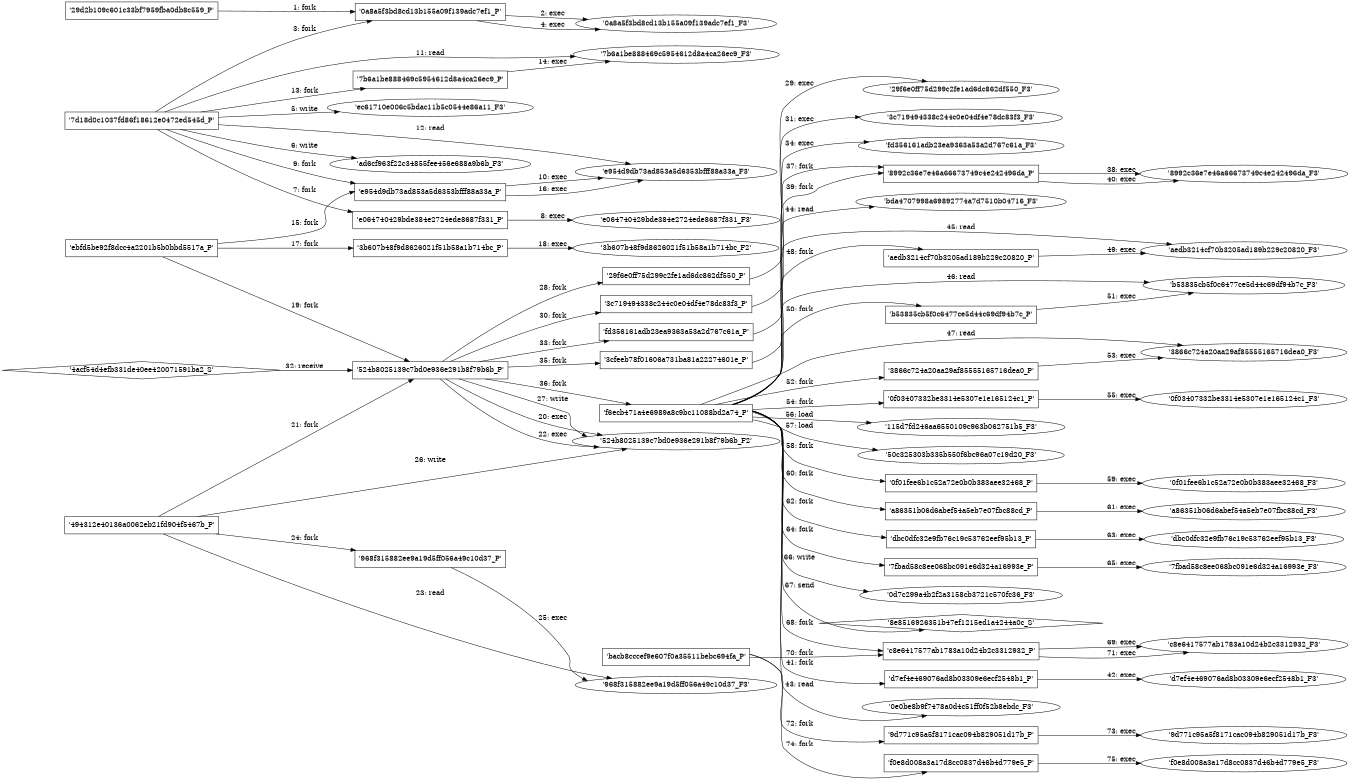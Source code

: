 digraph "D:\Learning\Paper\apt\基于CTI的攻击预警\Dataset\攻击图\ASGfromALLCTI\Old dog, new tricks - Analysing new RTF-based campaign distributing Agent Tesla, Loki with PyREbox.dot" {
rankdir="LR"
size="9"
fixedsize="false"
splines="true"
nodesep=0.3
ranksep=0
fontsize=10
overlap="scalexy"
engine= "neato"
	"'29d2b109c601c33bf7959fba0db8c559_P'" [node_type=Process shape=box]
	"'0a8a5f3bd8cd13b155a09f139adc7ef1_P'" [node_type=Process shape=box]
	"'29d2b109c601c33bf7959fba0db8c559_P'" -> "'0a8a5f3bd8cd13b155a09f139adc7ef1_P'" [label="1: fork"]
	"'0a8a5f3bd8cd13b155a09f139adc7ef1_P'" [node_type=Process shape=box]
	"'0a8a5f3bd8cd13b155a09f139adc7ef1_F3'" [node_type=File shape=ellipse]
	"'0a8a5f3bd8cd13b155a09f139adc7ef1_P'" -> "'0a8a5f3bd8cd13b155a09f139adc7ef1_F3'" [label="2: exec"]
	"'7d18d0c1037fd86f18612e0472ed545d_P'" [node_type=Process shape=box]
	"'0a8a5f3bd8cd13b155a09f139adc7ef1_P'" [node_type=Process shape=box]
	"'7d18d0c1037fd86f18612e0472ed545d_P'" -> "'0a8a5f3bd8cd13b155a09f139adc7ef1_P'" [label="3: fork"]
	"'0a8a5f3bd8cd13b155a09f139adc7ef1_P'" [node_type=Process shape=box]
	"'0a8a5f3bd8cd13b155a09f139adc7ef1_F3'" [node_type=File shape=ellipse]
	"'0a8a5f3bd8cd13b155a09f139adc7ef1_P'" -> "'0a8a5f3bd8cd13b155a09f139adc7ef1_F3'" [label="4: exec"]
	"'ec61710e006c5bdac11b5c0544e86a11_F3'" [node_type=file shape=ellipse]
	"'7d18d0c1037fd86f18612e0472ed545d_P'" [node_type=Process shape=box]
	"'7d18d0c1037fd86f18612e0472ed545d_P'" -> "'ec61710e006c5bdac11b5c0544e86a11_F3'" [label="5: write"]
	"'ad6cf963f22c34855fee456e688a9b6b_F3'" [node_type=file shape=ellipse]
	"'7d18d0c1037fd86f18612e0472ed545d_P'" [node_type=Process shape=box]
	"'7d18d0c1037fd86f18612e0472ed545d_P'" -> "'ad6cf963f22c34855fee456e688a9b6b_F3'" [label="6: write"]
	"'7d18d0c1037fd86f18612e0472ed545d_P'" [node_type=Process shape=box]
	"'e064740429bde384e2724ede8687f331_P'" [node_type=Process shape=box]
	"'7d18d0c1037fd86f18612e0472ed545d_P'" -> "'e064740429bde384e2724ede8687f331_P'" [label="7: fork"]
	"'e064740429bde384e2724ede8687f331_P'" [node_type=Process shape=box]
	"'e064740429bde384e2724ede8687f331_F3'" [node_type=File shape=ellipse]
	"'e064740429bde384e2724ede8687f331_P'" -> "'e064740429bde384e2724ede8687f331_F3'" [label="8: exec"]
	"'7d18d0c1037fd86f18612e0472ed545d_P'" [node_type=Process shape=box]
	"'e954d9db73ad853a5d6353bfff88a33a_P'" [node_type=Process shape=box]
	"'7d18d0c1037fd86f18612e0472ed545d_P'" -> "'e954d9db73ad853a5d6353bfff88a33a_P'" [label="9: fork"]
	"'e954d9db73ad853a5d6353bfff88a33a_P'" [node_type=Process shape=box]
	"'e954d9db73ad853a5d6353bfff88a33a_F3'" [node_type=File shape=ellipse]
	"'e954d9db73ad853a5d6353bfff88a33a_P'" -> "'e954d9db73ad853a5d6353bfff88a33a_F3'" [label="10: exec"]
	"'7b6a1be888469c5954612d8a4ca26ec9_F3'" [node_type=file shape=ellipse]
	"'7d18d0c1037fd86f18612e0472ed545d_P'" [node_type=Process shape=box]
	"'7d18d0c1037fd86f18612e0472ed545d_P'" -> "'7b6a1be888469c5954612d8a4ca26ec9_F3'" [label="11: read"]
	"'e954d9db73ad853a5d6353bfff88a33a_F3'" [node_type=file shape=ellipse]
	"'7d18d0c1037fd86f18612e0472ed545d_P'" [node_type=Process shape=box]
	"'7d18d0c1037fd86f18612e0472ed545d_P'" -> "'e954d9db73ad853a5d6353bfff88a33a_F3'" [label="12: read"]
	"'7d18d0c1037fd86f18612e0472ed545d_P'" [node_type=Process shape=box]
	"'7b6a1be888469c5954612d8a4ca26ec9_P'" [node_type=Process shape=box]
	"'7d18d0c1037fd86f18612e0472ed545d_P'" -> "'7b6a1be888469c5954612d8a4ca26ec9_P'" [label="13: fork"]
	"'7b6a1be888469c5954612d8a4ca26ec9_P'" [node_type=Process shape=box]
	"'7b6a1be888469c5954612d8a4ca26ec9_F3'" [node_type=File shape=ellipse]
	"'7b6a1be888469c5954612d8a4ca26ec9_P'" -> "'7b6a1be888469c5954612d8a4ca26ec9_F3'" [label="14: exec"]
	"'ebfd5be92f8dcc4a2201b5b0bbd5517a_P'" [node_type=Process shape=box]
	"'e954d9db73ad853a5d6353bfff88a33a_P'" [node_type=Process shape=box]
	"'ebfd5be92f8dcc4a2201b5b0bbd5517a_P'" -> "'e954d9db73ad853a5d6353bfff88a33a_P'" [label="15: fork"]
	"'e954d9db73ad853a5d6353bfff88a33a_P'" [node_type=Process shape=box]
	"'e954d9db73ad853a5d6353bfff88a33a_F3'" [node_type=File shape=ellipse]
	"'e954d9db73ad853a5d6353bfff88a33a_P'" -> "'e954d9db73ad853a5d6353bfff88a33a_F3'" [label="16: exec"]
	"'ebfd5be92f8dcc4a2201b5b0bbd5517a_P'" [node_type=Process shape=box]
	"'3b607b48f9d8626021f51b58a1b714bc_P'" [node_type=Process shape=box]
	"'ebfd5be92f8dcc4a2201b5b0bbd5517a_P'" -> "'3b607b48f9d8626021f51b58a1b714bc_P'" [label="17: fork"]
	"'3b607b48f9d8626021f51b58a1b714bc_P'" [node_type=Process shape=box]
	"'3b607b48f9d8626021f51b58a1b714bc_F2'" [node_type=File shape=ellipse]
	"'3b607b48f9d8626021f51b58a1b714bc_P'" -> "'3b607b48f9d8626021f51b58a1b714bc_F2'" [label="18: exec"]
	"'ebfd5be92f8dcc4a2201b5b0bbd5517a_P'" [node_type=Process shape=box]
	"'524b8025139c7bd0e936e291b8f79b6b_P'" [node_type=Process shape=box]
	"'ebfd5be92f8dcc4a2201b5b0bbd5517a_P'" -> "'524b8025139c7bd0e936e291b8f79b6b_P'" [label="19: fork"]
	"'524b8025139c7bd0e936e291b8f79b6b_P'" [node_type=Process shape=box]
	"'524b8025139c7bd0e936e291b8f79b6b_F2'" [node_type=File shape=ellipse]
	"'524b8025139c7bd0e936e291b8f79b6b_P'" -> "'524b8025139c7bd0e936e291b8f79b6b_F2'" [label="20: exec"]
	"'494312e40136a0062eb21fd904f5467b_P'" [node_type=Process shape=box]
	"'524b8025139c7bd0e936e291b8f79b6b_P'" [node_type=Process shape=box]
	"'494312e40136a0062eb21fd904f5467b_P'" -> "'524b8025139c7bd0e936e291b8f79b6b_P'" [label="21: fork"]
	"'524b8025139c7bd0e936e291b8f79b6b_P'" [node_type=Process shape=box]
	"'524b8025139c7bd0e936e291b8f79b6b_F2'" [node_type=File shape=ellipse]
	"'524b8025139c7bd0e936e291b8f79b6b_P'" -> "'524b8025139c7bd0e936e291b8f79b6b_F2'" [label="22: exec"]
	"'968f315882ee9a19d5ff056a49c10d37_F3'" [node_type=file shape=ellipse]
	"'494312e40136a0062eb21fd904f5467b_P'" [node_type=Process shape=box]
	"'494312e40136a0062eb21fd904f5467b_P'" -> "'968f315882ee9a19d5ff056a49c10d37_F3'" [label="23: read"]
	"'494312e40136a0062eb21fd904f5467b_P'" [node_type=Process shape=box]
	"'968f315882ee9a19d5ff056a49c10d37_P'" [node_type=Process shape=box]
	"'494312e40136a0062eb21fd904f5467b_P'" -> "'968f315882ee9a19d5ff056a49c10d37_P'" [label="24: fork"]
	"'968f315882ee9a19d5ff056a49c10d37_P'" [node_type=Process shape=box]
	"'968f315882ee9a19d5ff056a49c10d37_F3'" [node_type=File shape=ellipse]
	"'968f315882ee9a19d5ff056a49c10d37_P'" -> "'968f315882ee9a19d5ff056a49c10d37_F3'" [label="25: exec"]
	"'524b8025139c7bd0e936e291b8f79b6b_F2'" [node_type=file shape=ellipse]
	"'494312e40136a0062eb21fd904f5467b_P'" [node_type=Process shape=box]
	"'494312e40136a0062eb21fd904f5467b_P'" -> "'524b8025139c7bd0e936e291b8f79b6b_F2'" [label="26: write"]
	"'524b8025139c7bd0e936e291b8f79b6b_F2'" [node_type=file shape=ellipse]
	"'524b8025139c7bd0e936e291b8f79b6b_P'" [node_type=Process shape=box]
	"'524b8025139c7bd0e936e291b8f79b6b_P'" -> "'524b8025139c7bd0e936e291b8f79b6b_F2'" [label="27: write"]
	"'524b8025139c7bd0e936e291b8f79b6b_P'" [node_type=Process shape=box]
	"'29f6e0ff75d299c2fe1ad6dc862df550_P'" [node_type=Process shape=box]
	"'524b8025139c7bd0e936e291b8f79b6b_P'" -> "'29f6e0ff75d299c2fe1ad6dc862df550_P'" [label="28: fork"]
	"'29f6e0ff75d299c2fe1ad6dc862df550_P'" [node_type=Process shape=box]
	"'29f6e0ff75d299c2fe1ad6dc862df550_F3'" [node_type=File shape=ellipse]
	"'29f6e0ff75d299c2fe1ad6dc862df550_P'" -> "'29f6e0ff75d299c2fe1ad6dc862df550_F3'" [label="29: exec"]
	"'524b8025139c7bd0e936e291b8f79b6b_P'" [node_type=Process shape=box]
	"'3c719494338c244c0e04df4e78dc83f3_P'" [node_type=Process shape=box]
	"'524b8025139c7bd0e936e291b8f79b6b_P'" -> "'3c719494338c244c0e04df4e78dc83f3_P'" [label="30: fork"]
	"'3c719494338c244c0e04df4e78dc83f3_P'" [node_type=Process shape=box]
	"'3c719494338c244c0e04df4e78dc83f3_F3'" [node_type=File shape=ellipse]
	"'3c719494338c244c0e04df4e78dc83f3_P'" -> "'3c719494338c244c0e04df4e78dc83f3_F3'" [label="31: exec"]
	"'524b8025139c7bd0e936e291b8f79b6b_P'" [node_type=Process shape=box]
	"'4acf54d4efb331de40ee420071591ba2_S'" [node_type=Socket shape=diamond]
	"'4acf54d4efb331de40ee420071591ba2_S'" -> "'524b8025139c7bd0e936e291b8f79b6b_P'" [label="32: receive"]
	"'524b8025139c7bd0e936e291b8f79b6b_P'" [node_type=Process shape=box]
	"'fd356161adb23ea9363a53a2d767c61a_P'" [node_type=Process shape=box]
	"'524b8025139c7bd0e936e291b8f79b6b_P'" -> "'fd356161adb23ea9363a53a2d767c61a_P'" [label="33: fork"]
	"'fd356161adb23ea9363a53a2d767c61a_P'" [node_type=Process shape=box]
	"'fd356161adb23ea9363a53a2d767c61a_F3'" [node_type=File shape=ellipse]
	"'fd356161adb23ea9363a53a2d767c61a_P'" -> "'fd356161adb23ea9363a53a2d767c61a_F3'" [label="34: exec"]
	"'524b8025139c7bd0e936e291b8f79b6b_P'" [node_type=Process shape=box]
	"'3cfeeb78f01606a731ba81a22274601e_P'" [node_type=Process shape=box]
	"'524b8025139c7bd0e936e291b8f79b6b_P'" -> "'3cfeeb78f01606a731ba81a22274601e_P'" [label="35: fork"]
	"'524b8025139c7bd0e936e291b8f79b6b_P'" [node_type=Process shape=box]
	"'f6ecb471a4e6989a8c9bc11088bd2a74_P'" [node_type=Process shape=box]
	"'524b8025139c7bd0e936e291b8f79b6b_P'" -> "'f6ecb471a4e6989a8c9bc11088bd2a74_P'" [label="36: fork"]
	"'3cfeeb78f01606a731ba81a22274601e_P'" [node_type=Process shape=box]
	"'8992c36e7e46a66673749c4e242496da_P'" [node_type=Process shape=box]
	"'3cfeeb78f01606a731ba81a22274601e_P'" -> "'8992c36e7e46a66673749c4e242496da_P'" [label="37: fork"]
	"'8992c36e7e46a66673749c4e242496da_P'" [node_type=Process shape=box]
	"'8992c36e7e46a66673749c4e242496da_F3'" [node_type=File shape=ellipse]
	"'8992c36e7e46a66673749c4e242496da_P'" -> "'8992c36e7e46a66673749c4e242496da_F3'" [label="38: exec"]
	"'f6ecb471a4e6989a8c9bc11088bd2a74_P'" [node_type=Process shape=box]
	"'8992c36e7e46a66673749c4e242496da_P'" [node_type=Process shape=box]
	"'f6ecb471a4e6989a8c9bc11088bd2a74_P'" -> "'8992c36e7e46a66673749c4e242496da_P'" [label="39: fork"]
	"'8992c36e7e46a66673749c4e242496da_P'" [node_type=Process shape=box]
	"'8992c36e7e46a66673749c4e242496da_F3'" [node_type=File shape=ellipse]
	"'8992c36e7e46a66673749c4e242496da_P'" -> "'8992c36e7e46a66673749c4e242496da_F3'" [label="40: exec"]
	"'f6ecb471a4e6989a8c9bc11088bd2a74_P'" [node_type=Process shape=box]
	"'d7ef4e469076ad8b03309e6ecf2548b1_P'" [node_type=Process shape=box]
	"'f6ecb471a4e6989a8c9bc11088bd2a74_P'" -> "'d7ef4e469076ad8b03309e6ecf2548b1_P'" [label="41: fork"]
	"'d7ef4e469076ad8b03309e6ecf2548b1_P'" [node_type=Process shape=box]
	"'d7ef4e469076ad8b03309e6ecf2548b1_F3'" [node_type=File shape=ellipse]
	"'d7ef4e469076ad8b03309e6ecf2548b1_P'" -> "'d7ef4e469076ad8b03309e6ecf2548b1_F3'" [label="42: exec"]
	"'0e0be8b9f7478a0d4c51ff0f52b8ebdc_F3'" [node_type=file shape=ellipse]
	"'f6ecb471a4e6989a8c9bc11088bd2a74_P'" [node_type=Process shape=box]
	"'f6ecb471a4e6989a8c9bc11088bd2a74_P'" -> "'0e0be8b9f7478a0d4c51ff0f52b8ebdc_F3'" [label="43: read"]
	"'bda4707998a69892774a7d7510b04716_F3'" [node_type=file shape=ellipse]
	"'f6ecb471a4e6989a8c9bc11088bd2a74_P'" [node_type=Process shape=box]
	"'f6ecb471a4e6989a8c9bc11088bd2a74_P'" -> "'bda4707998a69892774a7d7510b04716_F3'" [label="44: read"]
	"'aedb3214cf70b3205ad189b229c20820_F3'" [node_type=file shape=ellipse]
	"'f6ecb471a4e6989a8c9bc11088bd2a74_P'" [node_type=Process shape=box]
	"'f6ecb471a4e6989a8c9bc11088bd2a74_P'" -> "'aedb3214cf70b3205ad189b229c20820_F3'" [label="45: read"]
	"'b53835cb5f0c6477ce5d44c69df94b7c_F3'" [node_type=file shape=ellipse]
	"'f6ecb471a4e6989a8c9bc11088bd2a74_P'" [node_type=Process shape=box]
	"'f6ecb471a4e6989a8c9bc11088bd2a74_P'" -> "'b53835cb5f0c6477ce5d44c69df94b7c_F3'" [label="46: read"]
	"'3866c724a20aa29af85555165716dea0_F3'" [node_type=file shape=ellipse]
	"'f6ecb471a4e6989a8c9bc11088bd2a74_P'" [node_type=Process shape=box]
	"'f6ecb471a4e6989a8c9bc11088bd2a74_P'" -> "'3866c724a20aa29af85555165716dea0_F3'" [label="47: read"]
	"'f6ecb471a4e6989a8c9bc11088bd2a74_P'" [node_type=Process shape=box]
	"'aedb3214cf70b3205ad189b229c20820_P'" [node_type=Process shape=box]
	"'f6ecb471a4e6989a8c9bc11088bd2a74_P'" -> "'aedb3214cf70b3205ad189b229c20820_P'" [label="48: fork"]
	"'aedb3214cf70b3205ad189b229c20820_P'" [node_type=Process shape=box]
	"'aedb3214cf70b3205ad189b229c20820_F3'" [node_type=File shape=ellipse]
	"'aedb3214cf70b3205ad189b229c20820_P'" -> "'aedb3214cf70b3205ad189b229c20820_F3'" [label="49: exec"]
	"'f6ecb471a4e6989a8c9bc11088bd2a74_P'" [node_type=Process shape=box]
	"'b53835cb5f0c6477ce5d44c69df94b7c_P'" [node_type=Process shape=box]
	"'f6ecb471a4e6989a8c9bc11088bd2a74_P'" -> "'b53835cb5f0c6477ce5d44c69df94b7c_P'" [label="50: fork"]
	"'b53835cb5f0c6477ce5d44c69df94b7c_P'" [node_type=Process shape=box]
	"'b53835cb5f0c6477ce5d44c69df94b7c_F3'" [node_type=File shape=ellipse]
	"'b53835cb5f0c6477ce5d44c69df94b7c_P'" -> "'b53835cb5f0c6477ce5d44c69df94b7c_F3'" [label="51: exec"]
	"'f6ecb471a4e6989a8c9bc11088bd2a74_P'" [node_type=Process shape=box]
	"'3866c724a20aa29af85555165716dea0_P'" [node_type=Process shape=box]
	"'f6ecb471a4e6989a8c9bc11088bd2a74_P'" -> "'3866c724a20aa29af85555165716dea0_P'" [label="52: fork"]
	"'3866c724a20aa29af85555165716dea0_P'" [node_type=Process shape=box]
	"'3866c724a20aa29af85555165716dea0_F3'" [node_type=File shape=ellipse]
	"'3866c724a20aa29af85555165716dea0_P'" -> "'3866c724a20aa29af85555165716dea0_F3'" [label="53: exec"]
	"'f6ecb471a4e6989a8c9bc11088bd2a74_P'" [node_type=Process shape=box]
	"'0f03407332be3314e5307e1e165124c1_P'" [node_type=Process shape=box]
	"'f6ecb471a4e6989a8c9bc11088bd2a74_P'" -> "'0f03407332be3314e5307e1e165124c1_P'" [label="54: fork"]
	"'0f03407332be3314e5307e1e165124c1_P'" [node_type=Process shape=box]
	"'0f03407332be3314e5307e1e165124c1_F3'" [node_type=File shape=ellipse]
	"'0f03407332be3314e5307e1e165124c1_P'" -> "'0f03407332be3314e5307e1e165124c1_F3'" [label="55: exec"]
	"'115d7fd246aa6550109c963b062751b5_F3'" [node_type=file shape=ellipse]
	"'f6ecb471a4e6989a8c9bc11088bd2a74_P'" [node_type=Process shape=box]
	"'f6ecb471a4e6989a8c9bc11088bd2a74_P'" -> "'115d7fd246aa6550109c963b062751b5_F3'" [label="56: load"]
	"'50c325303b335b550f6bc96a07c19d20_F3'" [node_type=file shape=ellipse]
	"'f6ecb471a4e6989a8c9bc11088bd2a74_P'" [node_type=Process shape=box]
	"'f6ecb471a4e6989a8c9bc11088bd2a74_P'" -> "'50c325303b335b550f6bc96a07c19d20_F3'" [label="57: load"]
	"'f6ecb471a4e6989a8c9bc11088bd2a74_P'" [node_type=Process shape=box]
	"'0f01fee6b1c52a72e0b0b383aee32468_P'" [node_type=Process shape=box]
	"'f6ecb471a4e6989a8c9bc11088bd2a74_P'" -> "'0f01fee6b1c52a72e0b0b383aee32468_P'" [label="58: fork"]
	"'0f01fee6b1c52a72e0b0b383aee32468_P'" [node_type=Process shape=box]
	"'0f01fee6b1c52a72e0b0b383aee32468_F3'" [node_type=File shape=ellipse]
	"'0f01fee6b1c52a72e0b0b383aee32468_P'" -> "'0f01fee6b1c52a72e0b0b383aee32468_F3'" [label="59: exec"]
	"'f6ecb471a4e6989a8c9bc11088bd2a74_P'" [node_type=Process shape=box]
	"'a86351b06d6abef54a5eb7e07fbc88cd_P'" [node_type=Process shape=box]
	"'f6ecb471a4e6989a8c9bc11088bd2a74_P'" -> "'a86351b06d6abef54a5eb7e07fbc88cd_P'" [label="60: fork"]
	"'a86351b06d6abef54a5eb7e07fbc88cd_P'" [node_type=Process shape=box]
	"'a86351b06d6abef54a5eb7e07fbc88cd_F3'" [node_type=File shape=ellipse]
	"'a86351b06d6abef54a5eb7e07fbc88cd_P'" -> "'a86351b06d6abef54a5eb7e07fbc88cd_F3'" [label="61: exec"]
	"'f6ecb471a4e6989a8c9bc11088bd2a74_P'" [node_type=Process shape=box]
	"'dbc0dfc32e9fb76c19c53762eef95b13_P'" [node_type=Process shape=box]
	"'f6ecb471a4e6989a8c9bc11088bd2a74_P'" -> "'dbc0dfc32e9fb76c19c53762eef95b13_P'" [label="62: fork"]
	"'dbc0dfc32e9fb76c19c53762eef95b13_P'" [node_type=Process shape=box]
	"'dbc0dfc32e9fb76c19c53762eef95b13_F3'" [node_type=File shape=ellipse]
	"'dbc0dfc32e9fb76c19c53762eef95b13_P'" -> "'dbc0dfc32e9fb76c19c53762eef95b13_F3'" [label="63: exec"]
	"'f6ecb471a4e6989a8c9bc11088bd2a74_P'" [node_type=Process shape=box]
	"'7fbad58c8ee068bc091e6d324a16993e_P'" [node_type=Process shape=box]
	"'f6ecb471a4e6989a8c9bc11088bd2a74_P'" -> "'7fbad58c8ee068bc091e6d324a16993e_P'" [label="64: fork"]
	"'7fbad58c8ee068bc091e6d324a16993e_P'" [node_type=Process shape=box]
	"'7fbad58c8ee068bc091e6d324a16993e_F3'" [node_type=File shape=ellipse]
	"'7fbad58c8ee068bc091e6d324a16993e_P'" -> "'7fbad58c8ee068bc091e6d324a16993e_F3'" [label="65: exec"]
	"'0d7c299a4b2f2a3158cb3721c570fc36_F3'" [node_type=file shape=ellipse]
	"'f6ecb471a4e6989a8c9bc11088bd2a74_P'" [node_type=Process shape=box]
	"'f6ecb471a4e6989a8c9bc11088bd2a74_P'" -> "'0d7c299a4b2f2a3158cb3721c570fc36_F3'" [label="66: write"]
	"'8e8516926351b47ef1215ed1a4244a0c_S'" [node_type=Socket shape=diamond]
	"'f6ecb471a4e6989a8c9bc11088bd2a74_P'" [node_type=Process shape=box]
	"'f6ecb471a4e6989a8c9bc11088bd2a74_P'" -> "'8e8516926351b47ef1215ed1a4244a0c_S'" [label="67: send"]
	"'f6ecb471a4e6989a8c9bc11088bd2a74_P'" [node_type=Process shape=box]
	"'c8e6417577ab1783a10d24b2c3312932_P'" [node_type=Process shape=box]
	"'f6ecb471a4e6989a8c9bc11088bd2a74_P'" -> "'c8e6417577ab1783a10d24b2c3312932_P'" [label="68: fork"]
	"'c8e6417577ab1783a10d24b2c3312932_P'" [node_type=Process shape=box]
	"'c8e6417577ab1783a10d24b2c3312932_F3'" [node_type=File shape=ellipse]
	"'c8e6417577ab1783a10d24b2c3312932_P'" -> "'c8e6417577ab1783a10d24b2c3312932_F3'" [label="69: exec"]
	"'bacb8cccef9e607f0a35511bebc694fa_P'" [node_type=Process shape=box]
	"'c8e6417577ab1783a10d24b2c3312932_P'" [node_type=Process shape=box]
	"'bacb8cccef9e607f0a35511bebc694fa_P'" -> "'c8e6417577ab1783a10d24b2c3312932_P'" [label="70: fork"]
	"'c8e6417577ab1783a10d24b2c3312932_P'" [node_type=Process shape=box]
	"'c8e6417577ab1783a10d24b2c3312932_F3'" [node_type=File shape=ellipse]
	"'c8e6417577ab1783a10d24b2c3312932_P'" -> "'c8e6417577ab1783a10d24b2c3312932_F3'" [label="71: exec"]
	"'bacb8cccef9e607f0a35511bebc694fa_P'" [node_type=Process shape=box]
	"'9d771c95a5f8171cac094b829051d17b_P'" [node_type=Process shape=box]
	"'bacb8cccef9e607f0a35511bebc694fa_P'" -> "'9d771c95a5f8171cac094b829051d17b_P'" [label="72: fork"]
	"'9d771c95a5f8171cac094b829051d17b_P'" [node_type=Process shape=box]
	"'9d771c95a5f8171cac094b829051d17b_F3'" [node_type=File shape=ellipse]
	"'9d771c95a5f8171cac094b829051d17b_P'" -> "'9d771c95a5f8171cac094b829051d17b_F3'" [label="73: exec"]
	"'bacb8cccef9e607f0a35511bebc694fa_P'" [node_type=Process shape=box]
	"'f0e8d008a3a17d8cc0837d46b4d779e5_P'" [node_type=Process shape=box]
	"'bacb8cccef9e607f0a35511bebc694fa_P'" -> "'f0e8d008a3a17d8cc0837d46b4d779e5_P'" [label="74: fork"]
	"'f0e8d008a3a17d8cc0837d46b4d779e5_P'" [node_type=Process shape=box]
	"'f0e8d008a3a17d8cc0837d46b4d779e5_F3'" [node_type=File shape=ellipse]
	"'f0e8d008a3a17d8cc0837d46b4d779e5_P'" -> "'f0e8d008a3a17d8cc0837d46b4d779e5_F3'" [label="75: exec"]
}
